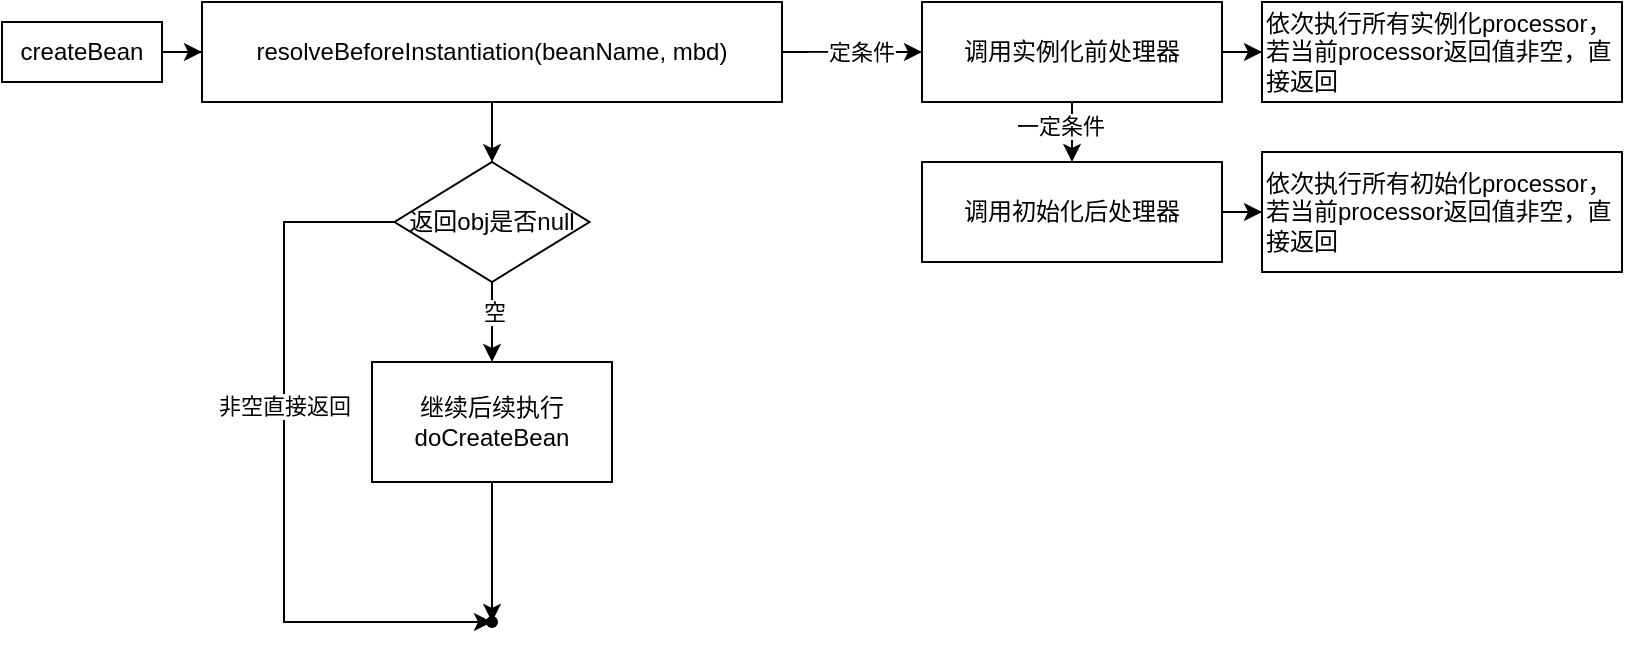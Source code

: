 <mxfile version="22.0.4" type="github">
  <diagram id="C5RBs43oDa-KdzZeNtuy" name="Page-1">
    <mxGraphModel dx="1042" dy="582" grid="1" gridSize="10" guides="1" tooltips="1" connect="1" arrows="1" fold="1" page="1" pageScale="1" pageWidth="827" pageHeight="1169" math="0" shadow="0">
      <root>
        <mxCell id="WIyWlLk6GJQsqaUBKTNV-0" />
        <mxCell id="WIyWlLk6GJQsqaUBKTNV-1" parent="WIyWlLk6GJQsqaUBKTNV-0" />
        <mxCell id="kpfPfC60SvLyRLPd567x-3" value="" style="edgeStyle=orthogonalEdgeStyle;rounded=0;orthogonalLoop=1;jettySize=auto;html=1;" edge="1" parent="WIyWlLk6GJQsqaUBKTNV-1" source="kpfPfC60SvLyRLPd567x-0" target="kpfPfC60SvLyRLPd567x-2">
          <mxGeometry relative="1" as="geometry" />
        </mxCell>
        <mxCell id="kpfPfC60SvLyRLPd567x-0" value="createBean" style="rounded=0;whiteSpace=wrap;html=1;" vertex="1" parent="WIyWlLk6GJQsqaUBKTNV-1">
          <mxGeometry x="30" y="110" width="80" height="30" as="geometry" />
        </mxCell>
        <mxCell id="kpfPfC60SvLyRLPd567x-5" value="" style="edgeStyle=orthogonalEdgeStyle;rounded=0;orthogonalLoop=1;jettySize=auto;html=1;" edge="1" parent="WIyWlLk6GJQsqaUBKTNV-1" source="kpfPfC60SvLyRLPd567x-2" target="kpfPfC60SvLyRLPd567x-4">
          <mxGeometry relative="1" as="geometry" />
        </mxCell>
        <mxCell id="kpfPfC60SvLyRLPd567x-7" value="一定条件" style="edgeLabel;html=1;align=center;verticalAlign=middle;resizable=0;points=[];" vertex="1" connectable="0" parent="kpfPfC60SvLyRLPd567x-5">
          <mxGeometry x="-0.044" relative="1" as="geometry">
            <mxPoint as="offset" />
          </mxGeometry>
        </mxCell>
        <mxCell id="kpfPfC60SvLyRLPd567x-14" value="" style="edgeStyle=orthogonalEdgeStyle;rounded=0;orthogonalLoop=1;jettySize=auto;html=1;" edge="1" parent="WIyWlLk6GJQsqaUBKTNV-1" source="kpfPfC60SvLyRLPd567x-2" target="kpfPfC60SvLyRLPd567x-13">
          <mxGeometry relative="1" as="geometry" />
        </mxCell>
        <mxCell id="kpfPfC60SvLyRLPd567x-2" value="resolveBeforeInstantiation(beanName, mbd)" style="whiteSpace=wrap;html=1;rounded=0;" vertex="1" parent="WIyWlLk6GJQsqaUBKTNV-1">
          <mxGeometry x="130" y="100" width="290" height="50" as="geometry" />
        </mxCell>
        <mxCell id="kpfPfC60SvLyRLPd567x-9" value="" style="edgeStyle=orthogonalEdgeStyle;rounded=0;orthogonalLoop=1;jettySize=auto;html=1;" edge="1" parent="WIyWlLk6GJQsqaUBKTNV-1" source="kpfPfC60SvLyRLPd567x-4" target="kpfPfC60SvLyRLPd567x-8">
          <mxGeometry relative="1" as="geometry" />
        </mxCell>
        <mxCell id="kpfPfC60SvLyRLPd567x-10" value="一定条件" style="edgeLabel;html=1;align=center;verticalAlign=middle;resizable=0;points=[];" vertex="1" connectable="0" parent="kpfPfC60SvLyRLPd567x-9">
          <mxGeometry x="-0.168" y="3" relative="1" as="geometry">
            <mxPoint x="-3" y="-7" as="offset" />
          </mxGeometry>
        </mxCell>
        <mxCell id="kpfPfC60SvLyRLPd567x-26" value="" style="edgeStyle=orthogonalEdgeStyle;rounded=0;orthogonalLoop=1;jettySize=auto;html=1;" edge="1" parent="WIyWlLk6GJQsqaUBKTNV-1" source="kpfPfC60SvLyRLPd567x-4" target="kpfPfC60SvLyRLPd567x-25">
          <mxGeometry relative="1" as="geometry" />
        </mxCell>
        <mxCell id="kpfPfC60SvLyRLPd567x-4" value="调用实例化前处理器" style="whiteSpace=wrap;html=1;rounded=0;" vertex="1" parent="WIyWlLk6GJQsqaUBKTNV-1">
          <mxGeometry x="490" y="100" width="150" height="50" as="geometry" />
        </mxCell>
        <mxCell id="kpfPfC60SvLyRLPd567x-28" value="" style="edgeStyle=orthogonalEdgeStyle;rounded=0;orthogonalLoop=1;jettySize=auto;html=1;" edge="1" parent="WIyWlLk6GJQsqaUBKTNV-1" source="kpfPfC60SvLyRLPd567x-8" target="kpfPfC60SvLyRLPd567x-27">
          <mxGeometry relative="1" as="geometry" />
        </mxCell>
        <mxCell id="kpfPfC60SvLyRLPd567x-8" value="调用初始化后处理器" style="whiteSpace=wrap;html=1;rounded=0;" vertex="1" parent="WIyWlLk6GJQsqaUBKTNV-1">
          <mxGeometry x="490" y="180" width="150" height="50" as="geometry" />
        </mxCell>
        <mxCell id="kpfPfC60SvLyRLPd567x-16" value="" style="edgeStyle=orthogonalEdgeStyle;rounded=0;orthogonalLoop=1;jettySize=auto;html=1;exitX=0.5;exitY=1;exitDx=0;exitDy=0;" edge="1" parent="WIyWlLk6GJQsqaUBKTNV-1" source="kpfPfC60SvLyRLPd567x-13" target="kpfPfC60SvLyRLPd567x-15">
          <mxGeometry relative="1" as="geometry" />
        </mxCell>
        <mxCell id="kpfPfC60SvLyRLPd567x-17" value="空" style="edgeLabel;html=1;align=center;verticalAlign=middle;resizable=0;points=[];" vertex="1" connectable="0" parent="kpfPfC60SvLyRLPd567x-16">
          <mxGeometry x="-0.271" y="1" relative="1" as="geometry">
            <mxPoint as="offset" />
          </mxGeometry>
        </mxCell>
        <mxCell id="kpfPfC60SvLyRLPd567x-23" style="edgeStyle=orthogonalEdgeStyle;rounded=0;orthogonalLoop=1;jettySize=auto;html=1;entryX=0.21;entryY=0.338;entryDx=0;entryDy=0;entryPerimeter=0;" edge="1" parent="WIyWlLk6GJQsqaUBKTNV-1" source="kpfPfC60SvLyRLPd567x-13" target="kpfPfC60SvLyRLPd567x-21">
          <mxGeometry relative="1" as="geometry">
            <mxPoint x="170" y="410" as="targetPoint" />
            <Array as="points">
              <mxPoint x="171" y="210" />
              <mxPoint x="171" y="410" />
            </Array>
          </mxGeometry>
        </mxCell>
        <mxCell id="kpfPfC60SvLyRLPd567x-24" value="非空直接返回" style="edgeLabel;html=1;align=center;verticalAlign=middle;resizable=0;points=[];" vertex="1" connectable="0" parent="kpfPfC60SvLyRLPd567x-23">
          <mxGeometry x="-0.182" relative="1" as="geometry">
            <mxPoint as="offset" />
          </mxGeometry>
        </mxCell>
        <mxCell id="kpfPfC60SvLyRLPd567x-13" value="返回obj是否null" style="rhombus;whiteSpace=wrap;html=1;rounded=0;" vertex="1" parent="WIyWlLk6GJQsqaUBKTNV-1">
          <mxGeometry x="226.25" y="180" width="97.5" height="60" as="geometry" />
        </mxCell>
        <mxCell id="kpfPfC60SvLyRLPd567x-22" value="" style="edgeStyle=orthogonalEdgeStyle;rounded=0;orthogonalLoop=1;jettySize=auto;html=1;" edge="1" parent="WIyWlLk6GJQsqaUBKTNV-1" source="kpfPfC60SvLyRLPd567x-15" target="kpfPfC60SvLyRLPd567x-21">
          <mxGeometry relative="1" as="geometry" />
        </mxCell>
        <mxCell id="kpfPfC60SvLyRLPd567x-15" value="继续后续执行doCreateBean" style="whiteSpace=wrap;html=1;rounded=0;" vertex="1" parent="WIyWlLk6GJQsqaUBKTNV-1">
          <mxGeometry x="215" y="280" width="120" height="60" as="geometry" />
        </mxCell>
        <mxCell id="kpfPfC60SvLyRLPd567x-21" value="" style="shape=waypoint;sketch=0;size=6;pointerEvents=1;points=[];fillColor=default;resizable=0;rotatable=0;perimeter=centerPerimeter;snapToPoint=1;rounded=0;" vertex="1" parent="WIyWlLk6GJQsqaUBKTNV-1">
          <mxGeometry x="265" y="400" width="20" height="20" as="geometry" />
        </mxCell>
        <mxCell id="kpfPfC60SvLyRLPd567x-25" value="依次执行所有实例化processor，&lt;br&gt;若当前processor返回值非空，直接返回" style="whiteSpace=wrap;html=1;rounded=0;align=left;" vertex="1" parent="WIyWlLk6GJQsqaUBKTNV-1">
          <mxGeometry x="660" y="100" width="180" height="50" as="geometry" />
        </mxCell>
        <mxCell id="kpfPfC60SvLyRLPd567x-27" value="依次执行所有初始化processor，&lt;br style=&quot;border-color: var(--border-color);&quot;&gt;若当前processor返回值非空，直接返回" style="whiteSpace=wrap;html=1;rounded=0;align=left;" vertex="1" parent="WIyWlLk6GJQsqaUBKTNV-1">
          <mxGeometry x="660" y="175" width="180" height="60" as="geometry" />
        </mxCell>
      </root>
    </mxGraphModel>
  </diagram>
</mxfile>

